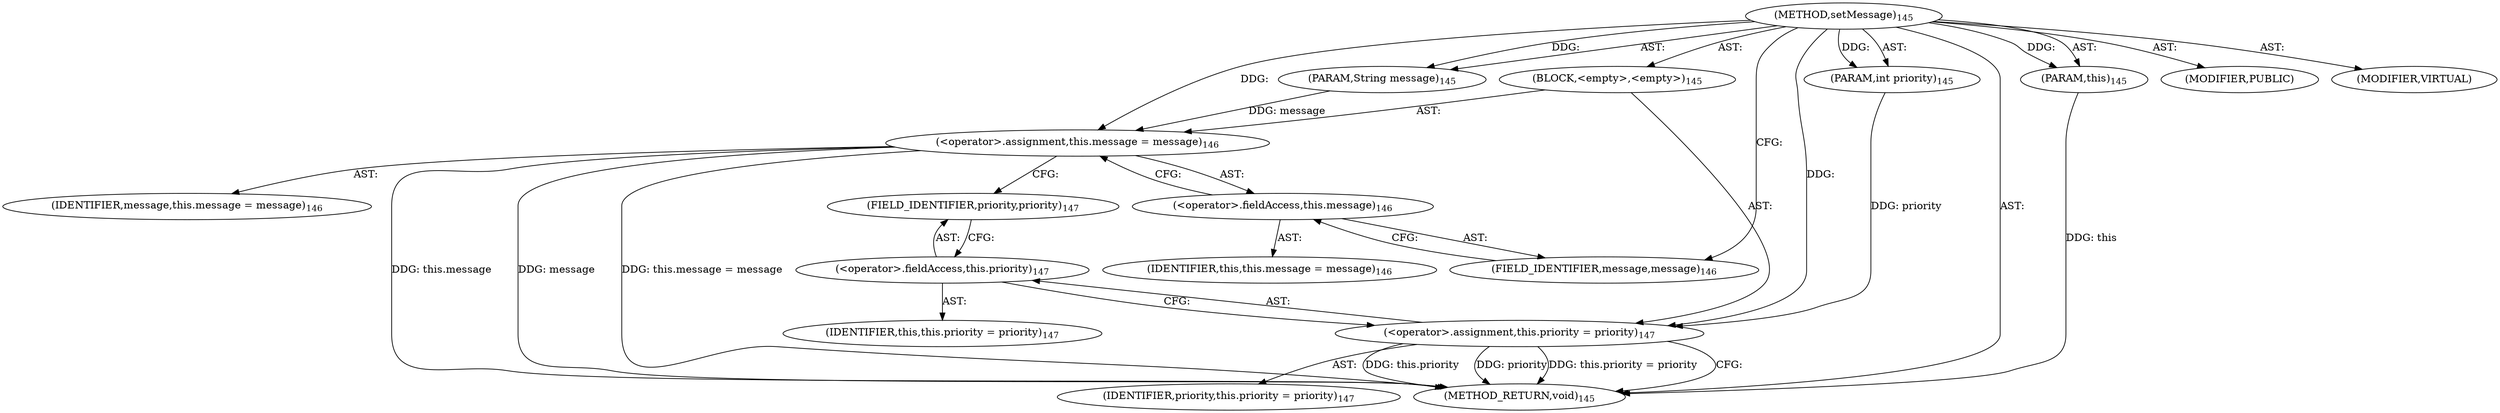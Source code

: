 digraph "setMessage" {  
"111669149699" [label = <(METHOD,setMessage)<SUB>145</SUB>> ]
"115964116992" [label = <(PARAM,this)<SUB>145</SUB>> ]
"115964117000" [label = <(PARAM,String message)<SUB>145</SUB>> ]
"115964117001" [label = <(PARAM,int priority)<SUB>145</SUB>> ]
"25769803779" [label = <(BLOCK,&lt;empty&gt;,&lt;empty&gt;)<SUB>145</SUB>> ]
"30064771105" [label = <(&lt;operator&gt;.assignment,this.message = message)<SUB>146</SUB>> ]
"30064771106" [label = <(&lt;operator&gt;.fieldAccess,this.message)<SUB>146</SUB>> ]
"68719476736" [label = <(IDENTIFIER,this,this.message = message)<SUB>146</SUB>> ]
"55834574863" [label = <(FIELD_IDENTIFIER,message,message)<SUB>146</SUB>> ]
"68719476766" [label = <(IDENTIFIER,message,this.message = message)<SUB>146</SUB>> ]
"30064771107" [label = <(&lt;operator&gt;.assignment,this.priority = priority)<SUB>147</SUB>> ]
"30064771108" [label = <(&lt;operator&gt;.fieldAccess,this.priority)<SUB>147</SUB>> ]
"68719476737" [label = <(IDENTIFIER,this,this.priority = priority)<SUB>147</SUB>> ]
"55834574864" [label = <(FIELD_IDENTIFIER,priority,priority)<SUB>147</SUB>> ]
"68719476767" [label = <(IDENTIFIER,priority,this.priority = priority)<SUB>147</SUB>> ]
"133143986188" [label = <(MODIFIER,PUBLIC)> ]
"133143986189" [label = <(MODIFIER,VIRTUAL)> ]
"128849018883" [label = <(METHOD_RETURN,void)<SUB>145</SUB>> ]
  "111669149699" -> "115964116992"  [ label = "AST: "] 
  "111669149699" -> "115964117000"  [ label = "AST: "] 
  "111669149699" -> "115964117001"  [ label = "AST: "] 
  "111669149699" -> "25769803779"  [ label = "AST: "] 
  "111669149699" -> "133143986188"  [ label = "AST: "] 
  "111669149699" -> "133143986189"  [ label = "AST: "] 
  "111669149699" -> "128849018883"  [ label = "AST: "] 
  "25769803779" -> "30064771105"  [ label = "AST: "] 
  "25769803779" -> "30064771107"  [ label = "AST: "] 
  "30064771105" -> "30064771106"  [ label = "AST: "] 
  "30064771105" -> "68719476766"  [ label = "AST: "] 
  "30064771106" -> "68719476736"  [ label = "AST: "] 
  "30064771106" -> "55834574863"  [ label = "AST: "] 
  "30064771107" -> "30064771108"  [ label = "AST: "] 
  "30064771107" -> "68719476767"  [ label = "AST: "] 
  "30064771108" -> "68719476737"  [ label = "AST: "] 
  "30064771108" -> "55834574864"  [ label = "AST: "] 
  "30064771105" -> "55834574864"  [ label = "CFG: "] 
  "30064771107" -> "128849018883"  [ label = "CFG: "] 
  "30064771106" -> "30064771105"  [ label = "CFG: "] 
  "30064771108" -> "30064771107"  [ label = "CFG: "] 
  "55834574863" -> "30064771106"  [ label = "CFG: "] 
  "55834574864" -> "30064771108"  [ label = "CFG: "] 
  "111669149699" -> "55834574863"  [ label = "CFG: "] 
  "115964116992" -> "128849018883"  [ label = "DDG: this"] 
  "30064771105" -> "128849018883"  [ label = "DDG: this.message"] 
  "30064771105" -> "128849018883"  [ label = "DDG: message"] 
  "30064771105" -> "128849018883"  [ label = "DDG: this.message = message"] 
  "30064771107" -> "128849018883"  [ label = "DDG: this.priority"] 
  "30064771107" -> "128849018883"  [ label = "DDG: priority"] 
  "30064771107" -> "128849018883"  [ label = "DDG: this.priority = priority"] 
  "111669149699" -> "115964116992"  [ label = "DDG: "] 
  "111669149699" -> "115964117000"  [ label = "DDG: "] 
  "111669149699" -> "115964117001"  [ label = "DDG: "] 
  "115964117000" -> "30064771105"  [ label = "DDG: message"] 
  "111669149699" -> "30064771105"  [ label = "DDG: "] 
  "115964117001" -> "30064771107"  [ label = "DDG: priority"] 
  "111669149699" -> "30064771107"  [ label = "DDG: "] 
}
